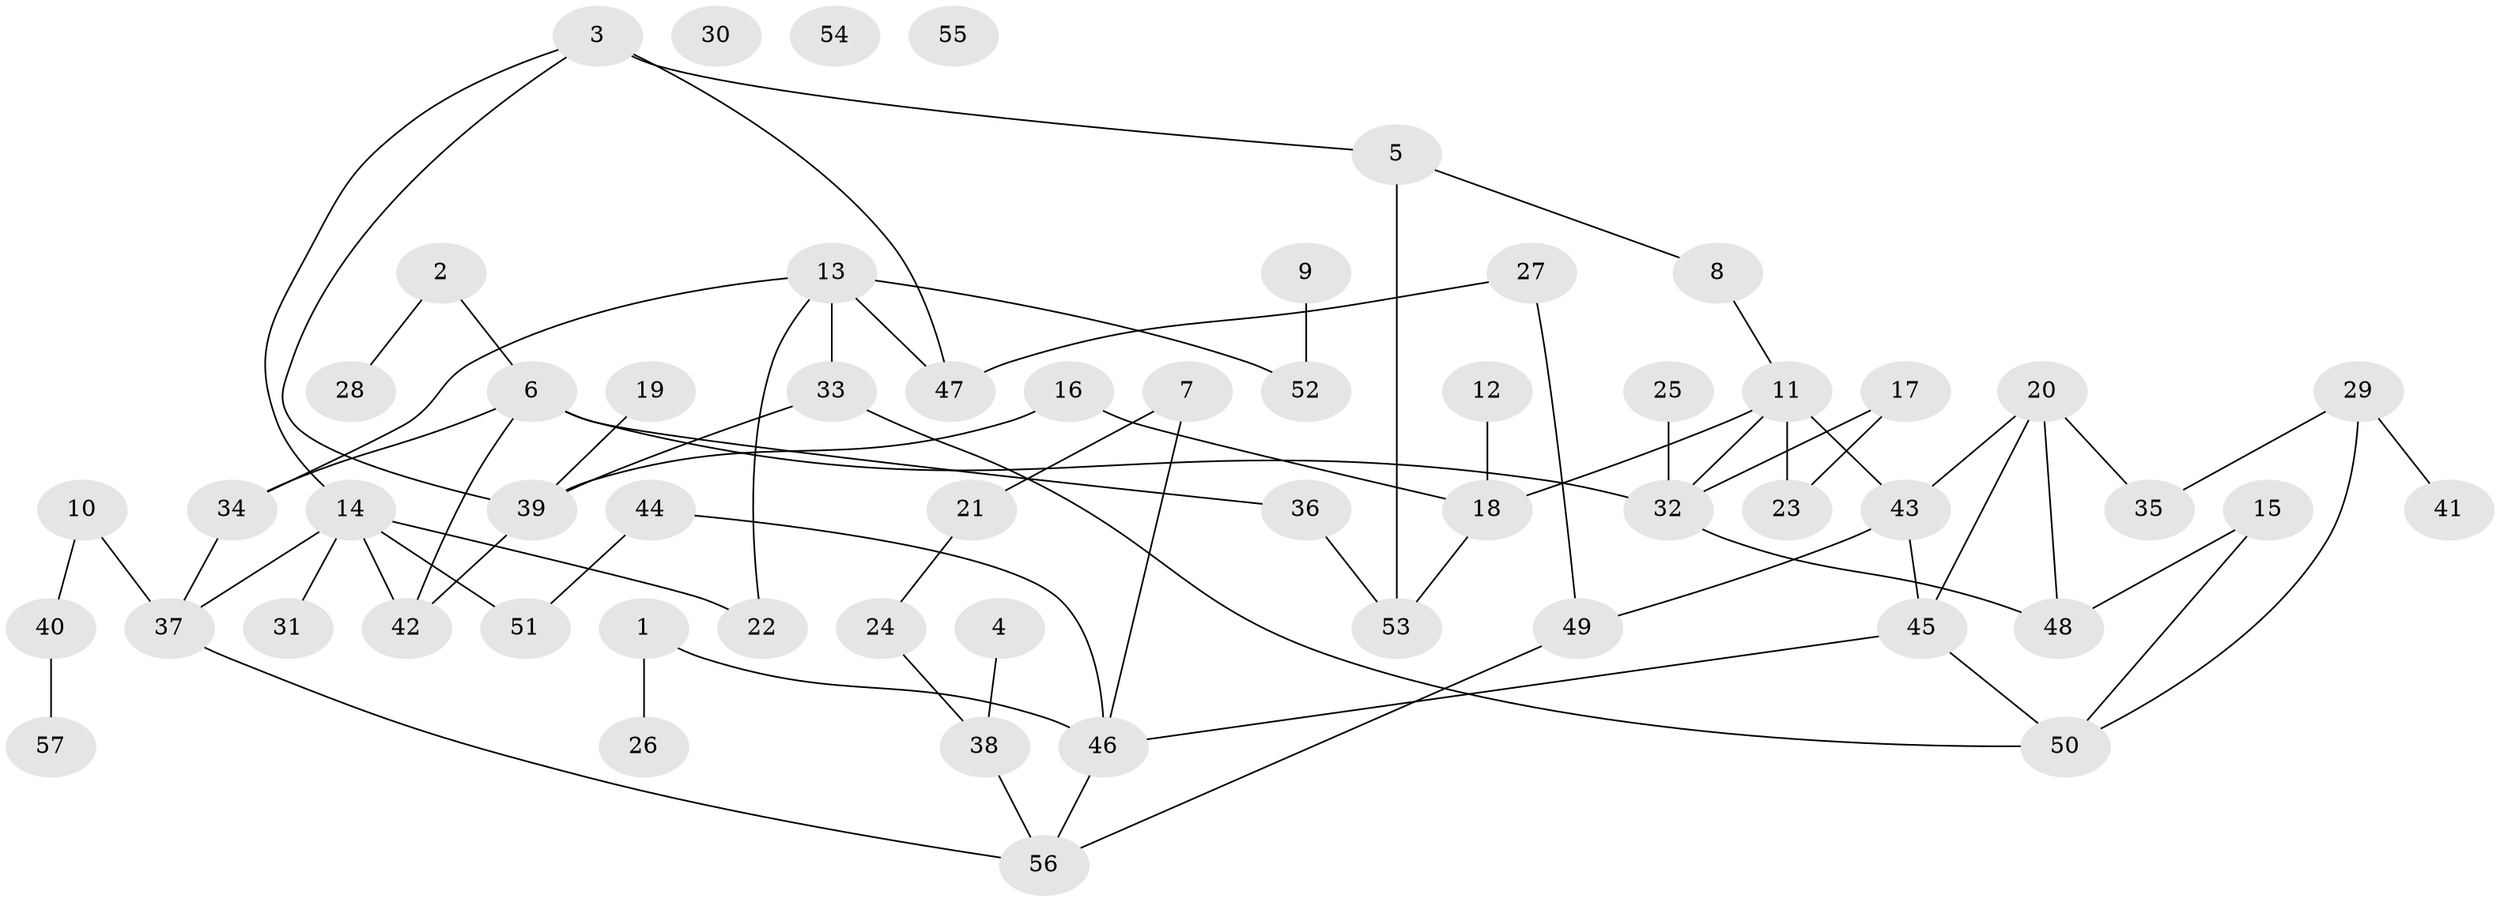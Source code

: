 // Generated by graph-tools (version 1.1) at 2025/39/03/09/25 04:39:41]
// undirected, 57 vertices, 73 edges
graph export_dot {
graph [start="1"]
  node [color=gray90,style=filled];
  1;
  2;
  3;
  4;
  5;
  6;
  7;
  8;
  9;
  10;
  11;
  12;
  13;
  14;
  15;
  16;
  17;
  18;
  19;
  20;
  21;
  22;
  23;
  24;
  25;
  26;
  27;
  28;
  29;
  30;
  31;
  32;
  33;
  34;
  35;
  36;
  37;
  38;
  39;
  40;
  41;
  42;
  43;
  44;
  45;
  46;
  47;
  48;
  49;
  50;
  51;
  52;
  53;
  54;
  55;
  56;
  57;
  1 -- 26;
  1 -- 46;
  2 -- 6;
  2 -- 28;
  3 -- 5;
  3 -- 14;
  3 -- 39;
  3 -- 47;
  4 -- 38;
  5 -- 8;
  5 -- 53;
  6 -- 32;
  6 -- 34;
  6 -- 36;
  6 -- 42;
  7 -- 21;
  7 -- 46;
  8 -- 11;
  9 -- 52;
  10 -- 37;
  10 -- 40;
  11 -- 18;
  11 -- 23;
  11 -- 32;
  11 -- 43;
  12 -- 18;
  13 -- 22;
  13 -- 33;
  13 -- 34;
  13 -- 47;
  13 -- 52;
  14 -- 22;
  14 -- 31;
  14 -- 37;
  14 -- 42;
  14 -- 51;
  15 -- 48;
  15 -- 50;
  16 -- 18;
  16 -- 39;
  17 -- 23;
  17 -- 32;
  18 -- 53;
  19 -- 39;
  20 -- 35;
  20 -- 43;
  20 -- 45;
  20 -- 48;
  21 -- 24;
  24 -- 38;
  25 -- 32;
  27 -- 47;
  27 -- 49;
  29 -- 35;
  29 -- 41;
  29 -- 50;
  32 -- 48;
  33 -- 39;
  33 -- 50;
  34 -- 37;
  36 -- 53;
  37 -- 56;
  38 -- 56;
  39 -- 42;
  40 -- 57;
  43 -- 45;
  43 -- 49;
  44 -- 46;
  44 -- 51;
  45 -- 46;
  45 -- 50;
  46 -- 56;
  49 -- 56;
}

